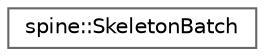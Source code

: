 digraph "类继承关系图"
{
 // LATEX_PDF_SIZE
  bgcolor="transparent";
  edge [fontname=Helvetica,fontsize=10,labelfontname=Helvetica,labelfontsize=10];
  node [fontname=Helvetica,fontsize=10,shape=box,height=0.2,width=0.4];
  rankdir="LR";
  Node0 [id="Node000000",label="spine::SkeletonBatch",height=0.2,width=0.4,color="grey40", fillcolor="white", style="filled",URL="$classspine_1_1_skeleton_batch.html",tooltip=" "];
}
